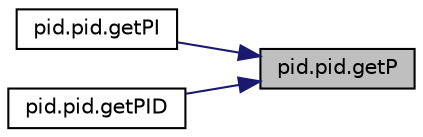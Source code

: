 digraph "pid.pid.getP"
{
 // LATEX_PDF_SIZE
  edge [fontname="Helvetica",fontsize="10",labelfontname="Helvetica",labelfontsize="10"];
  node [fontname="Helvetica",fontsize="10",shape=record];
  rankdir="RL";
  Node1 [label="pid.pid.getP",height=0.2,width=0.4,color="black", fillcolor="grey75", style="filled", fontcolor="black",tooltip=" "];
  Node1 -> Node2 [dir="back",color="midnightblue",fontsize="10",style="solid",fontname="Helvetica"];
  Node2 [label="pid.pid.getPI",height=0.2,width=0.4,color="black", fillcolor="white", style="filled",URL="$classpid_1_1pid.html#a9eb5bbe4e35d8e0f65cbb22a066fcaaa",tooltip=" "];
  Node1 -> Node3 [dir="back",color="midnightblue",fontsize="10",style="solid",fontname="Helvetica"];
  Node3 [label="pid.pid.getPID",height=0.2,width=0.4,color="black", fillcolor="white", style="filled",URL="$classpid_1_1pid.html#aed5d7f1421f91ba9f0f14b03cd3ebdf9",tooltip=" "];
}
